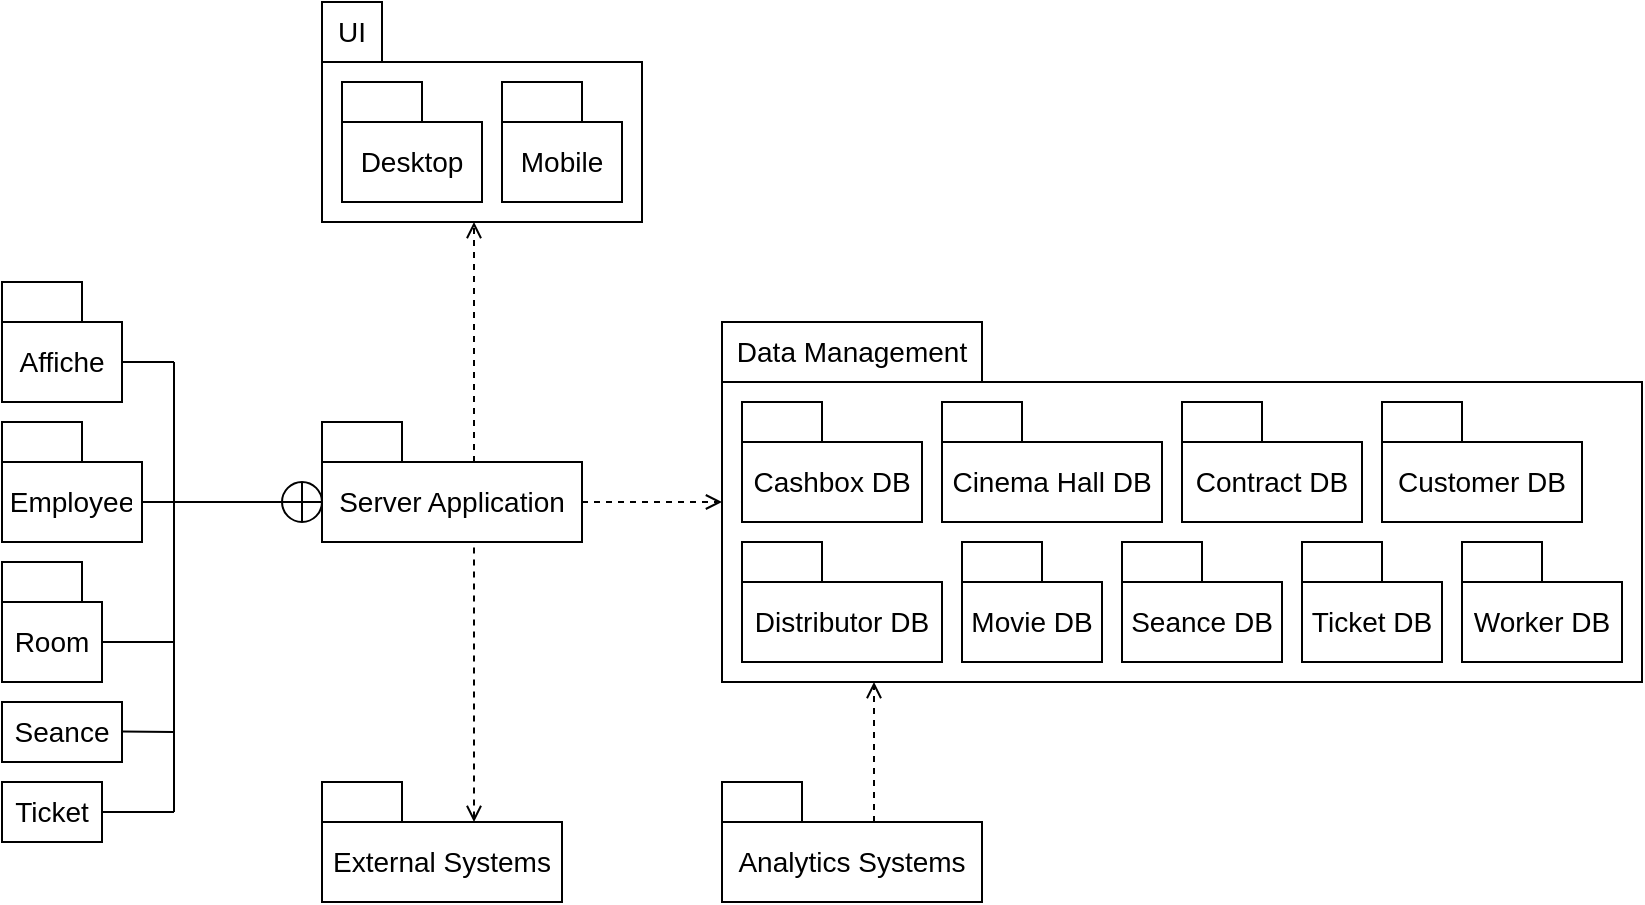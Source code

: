 <mxfile version="24.9.0">
  <diagram name="Страница — 1" id="m-DrVbkVf_Y6W5SICbNS">
    <mxGraphModel dx="1175" dy="639" grid="1" gridSize="10" guides="1" tooltips="1" connect="1" arrows="1" fold="1" page="1" pageScale="1" pageWidth="827" pageHeight="1169" math="0" shadow="0">
      <root>
        <mxCell id="0" />
        <mxCell id="1" parent="0" />
        <mxCell id="x9Go8UJo6HBE2D0FCikI-4" value="" style="shape=folder;fontStyle=1;spacingTop=10;tabWidth=30;tabHeight=30;tabPosition=left;html=1;whiteSpace=wrap;labelPosition=center;verticalLabelPosition=middle;align=center;verticalAlign=middle;" vertex="1" parent="1">
          <mxGeometry x="164" y="360" width="160" height="110" as="geometry" />
        </mxCell>
        <mxCell id="x9Go8UJo6HBE2D0FCikI-115" value="UI&#xa;" style="text;strokeColor=none;fillColor=none;align=center;verticalAlign=top;spacingLeft=4;spacingRight=4;overflow=hidden;rotatable=0;points=[[0,0.5],[1,0.5]];portConstraint=eastwest;fontSize=14;fontStyle=0;horizontal=1;" vertex="1" parent="1">
          <mxGeometry x="164" y="360" width="30" height="30" as="geometry" />
        </mxCell>
        <mxCell id="x9Go8UJo6HBE2D0FCikI-116" value="" style="shape=folder;fontStyle=1;spacingTop=10;tabWidth=40;tabHeight=20;tabPosition=left;html=1;whiteSpace=wrap;labelPosition=center;verticalLabelPosition=middle;align=center;verticalAlign=middle;" vertex="1" parent="1">
          <mxGeometry x="174" y="400" width="70" height="60" as="geometry" />
        </mxCell>
        <mxCell id="x9Go8UJo6HBE2D0FCikI-117" value="Desktop" style="text;strokeColor=none;fillColor=none;align=center;verticalAlign=top;spacingLeft=4;spacingRight=4;overflow=hidden;rotatable=0;points=[[0,0.5],[1,0.5]];portConstraint=eastwest;fontSize=14;fontStyle=0;horizontal=1;" vertex="1" parent="1">
          <mxGeometry x="174" y="425" width="70" height="25" as="geometry" />
        </mxCell>
        <mxCell id="x9Go8UJo6HBE2D0FCikI-118" value="" style="shape=folder;fontStyle=1;spacingTop=10;tabWidth=40;tabHeight=20;tabPosition=left;html=1;whiteSpace=wrap;labelPosition=center;verticalLabelPosition=middle;align=center;verticalAlign=middle;" vertex="1" parent="1">
          <mxGeometry x="254" y="400" width="60" height="60" as="geometry" />
        </mxCell>
        <mxCell id="x9Go8UJo6HBE2D0FCikI-119" value="Mobile" style="text;strokeColor=none;fillColor=none;align=center;verticalAlign=top;spacingLeft=4;spacingRight=4;overflow=hidden;rotatable=0;points=[[0,0.5],[1,0.5]];portConstraint=eastwest;fontSize=14;fontStyle=0;horizontal=1;" vertex="1" parent="1">
          <mxGeometry x="254" y="425" width="60" height="25" as="geometry" />
        </mxCell>
        <mxCell id="x9Go8UJo6HBE2D0FCikI-120" value="" style="shape=folder;fontStyle=1;spacingTop=10;tabWidth=40;tabHeight=20;tabPosition=left;html=1;whiteSpace=wrap;labelPosition=center;verticalLabelPosition=middle;align=center;verticalAlign=middle;" vertex="1" parent="1">
          <mxGeometry x="164" y="570" width="130" height="60" as="geometry" />
        </mxCell>
        <mxCell id="x9Go8UJo6HBE2D0FCikI-121" value="Server Application" style="text;strokeColor=none;fillColor=none;align=center;verticalAlign=top;spacingLeft=4;spacingRight=4;overflow=hidden;rotatable=0;points=[[0,0.5],[1,0.5]];portConstraint=eastwest;fontSize=14;fontStyle=0;horizontal=1;" vertex="1" parent="1">
          <mxGeometry x="164" y="595" width="130" height="25" as="geometry" />
        </mxCell>
        <mxCell id="x9Go8UJo6HBE2D0FCikI-122" value="" style="shape=folder;fontStyle=1;spacingTop=10;tabWidth=130;tabHeight=30;tabPosition=left;html=1;whiteSpace=wrap;labelPosition=center;verticalLabelPosition=middle;align=center;verticalAlign=middle;" vertex="1" parent="1">
          <mxGeometry x="364" y="520" width="460" height="180" as="geometry" />
        </mxCell>
        <mxCell id="x9Go8UJo6HBE2D0FCikI-123" value="Data Management" style="text;strokeColor=none;fillColor=none;align=center;verticalAlign=top;spacingLeft=4;spacingRight=4;overflow=hidden;rotatable=0;points=[[0,0.5],[1,0.5]];portConstraint=eastwest;fontSize=14;fontStyle=0;horizontal=1;" vertex="1" parent="1">
          <mxGeometry x="364" y="520" width="130" height="30" as="geometry" />
        </mxCell>
        <mxCell id="x9Go8UJo6HBE2D0FCikI-128" value="" style="shape=folder;fontStyle=1;spacingTop=10;tabWidth=40;tabHeight=20;tabPosition=left;html=1;whiteSpace=wrap;labelPosition=center;verticalLabelPosition=middle;align=center;verticalAlign=middle;" vertex="1" parent="1">
          <mxGeometry x="164" y="750" width="120" height="60" as="geometry" />
        </mxCell>
        <mxCell id="x9Go8UJo6HBE2D0FCikI-129" value="External Systems" style="text;strokeColor=none;fillColor=none;align=center;verticalAlign=top;spacingLeft=4;spacingRight=4;overflow=hidden;rotatable=0;points=[[0,0.5],[1,0.5]];portConstraint=eastwest;fontSize=14;fontStyle=0;horizontal=1;" vertex="1" parent="1">
          <mxGeometry x="164" y="775" width="120" height="25" as="geometry" />
        </mxCell>
        <mxCell id="x9Go8UJo6HBE2D0FCikI-131" value="" style="shape=folder;fontStyle=1;spacingTop=10;tabWidth=40;tabHeight=20;tabPosition=left;html=1;whiteSpace=wrap;labelPosition=center;verticalLabelPosition=middle;align=center;verticalAlign=middle;" vertex="1" parent="1">
          <mxGeometry x="364" y="750" width="130" height="60" as="geometry" />
        </mxCell>
        <mxCell id="x9Go8UJo6HBE2D0FCikI-132" value="Analytics Systems" style="text;strokeColor=none;fillColor=none;align=center;verticalAlign=top;spacingLeft=4;spacingRight=4;overflow=hidden;rotatable=0;points=[[0,0.5],[1,0.5]];portConstraint=eastwest;fontSize=14;fontStyle=0;horizontal=1;" vertex="1" parent="1">
          <mxGeometry x="364" y="775" width="130" height="25" as="geometry" />
        </mxCell>
        <mxCell id="x9Go8UJo6HBE2D0FCikI-133" value="" style="shape=folder;fontStyle=1;spacingTop=10;tabWidth=40;tabHeight=20;tabPosition=left;html=1;whiteSpace=wrap;labelPosition=center;verticalLabelPosition=middle;align=center;verticalAlign=middle;" vertex="1" parent="1">
          <mxGeometry x="4" y="500" width="60" height="60" as="geometry" />
        </mxCell>
        <mxCell id="x9Go8UJo6HBE2D0FCikI-134" value="Affiche" style="text;strokeColor=none;fillColor=none;align=center;verticalAlign=top;spacingLeft=4;spacingRight=4;overflow=hidden;rotatable=0;points=[[0,0.5],[1,0.5]];portConstraint=eastwest;fontSize=14;fontStyle=0;horizontal=1;" vertex="1" parent="1">
          <mxGeometry x="4" y="525" width="60" height="25" as="geometry" />
        </mxCell>
        <mxCell id="x9Go8UJo6HBE2D0FCikI-135" value="" style="shape=folder;fontStyle=1;spacingTop=10;tabWidth=40;tabHeight=20;tabPosition=left;html=1;whiteSpace=wrap;labelPosition=center;verticalLabelPosition=middle;align=center;verticalAlign=middle;" vertex="1" parent="1">
          <mxGeometry x="4" y="640" width="50" height="60" as="geometry" />
        </mxCell>
        <mxCell id="x9Go8UJo6HBE2D0FCikI-136" value="Room" style="text;strokeColor=none;fillColor=none;align=center;verticalAlign=top;spacingLeft=4;spacingRight=4;overflow=hidden;rotatable=0;points=[[0,0.5],[1,0.5]];portConstraint=eastwest;fontSize=14;fontStyle=0;horizontal=1;" vertex="1" parent="1">
          <mxGeometry x="4" y="665" width="50" height="25" as="geometry" />
        </mxCell>
        <mxCell id="x9Go8UJo6HBE2D0FCikI-143" value="" style="shape=folder;fontStyle=1;spacingTop=10;tabWidth=40;tabHeight=20;tabPosition=left;html=1;whiteSpace=wrap;labelPosition=center;verticalLabelPosition=middle;align=center;verticalAlign=middle;" vertex="1" parent="1">
          <mxGeometry x="374" y="630" width="100" height="60" as="geometry" />
        </mxCell>
        <mxCell id="x9Go8UJo6HBE2D0FCikI-144" value="Distributor DB" style="text;strokeColor=none;fillColor=none;align=center;verticalAlign=top;spacingLeft=4;spacingRight=4;overflow=hidden;rotatable=0;points=[[0,0.5],[1,0.5]];portConstraint=eastwest;fontSize=14;fontStyle=0;horizontal=1;" vertex="1" parent="1">
          <mxGeometry x="374" y="655" width="100" height="25" as="geometry" />
        </mxCell>
        <mxCell id="x9Go8UJo6HBE2D0FCikI-145" value="" style="shape=folder;fontStyle=1;spacingTop=10;tabWidth=40;tabHeight=20;tabPosition=left;html=1;whiteSpace=wrap;labelPosition=center;verticalLabelPosition=middle;align=center;verticalAlign=middle;" vertex="1" parent="1">
          <mxGeometry x="694" y="560" width="100" height="60" as="geometry" />
        </mxCell>
        <mxCell id="x9Go8UJo6HBE2D0FCikI-146" value="Customer DB" style="text;strokeColor=none;fillColor=none;align=center;verticalAlign=top;spacingLeft=4;spacingRight=4;overflow=hidden;rotatable=0;points=[[0,0.5],[1,0.5]];portConstraint=eastwest;fontSize=14;fontStyle=0;horizontal=1;" vertex="1" parent="1">
          <mxGeometry x="694" y="585" width="100" height="25" as="geometry" />
        </mxCell>
        <mxCell id="x9Go8UJo6HBE2D0FCikI-153" value="" style="shape=folder;fontStyle=1;spacingTop=10;tabWidth=40;tabHeight=20;tabPosition=left;html=1;whiteSpace=wrap;labelPosition=center;verticalLabelPosition=middle;align=center;verticalAlign=middle;" vertex="1" parent="1">
          <mxGeometry x="484" y="630" width="70" height="60" as="geometry" />
        </mxCell>
        <mxCell id="x9Go8UJo6HBE2D0FCikI-154" value="Movie DB" style="text;strokeColor=none;fillColor=none;align=center;verticalAlign=top;spacingLeft=4;spacingRight=4;overflow=hidden;rotatable=0;points=[[0,0.5],[1,0.5]];portConstraint=eastwest;fontSize=14;fontStyle=0;horizontal=1;" vertex="1" parent="1">
          <mxGeometry x="484" y="655" width="70" height="25" as="geometry" />
        </mxCell>
        <mxCell id="x9Go8UJo6HBE2D0FCikI-155" value="" style="shape=folder;fontStyle=1;spacingTop=10;tabWidth=40;tabHeight=20;tabPosition=left;html=1;whiteSpace=wrap;labelPosition=center;verticalLabelPosition=middle;align=center;verticalAlign=middle;" vertex="1" parent="1">
          <mxGeometry x="374" y="560" width="90" height="60" as="geometry" />
        </mxCell>
        <mxCell id="x9Go8UJo6HBE2D0FCikI-156" value="Cashbox DB" style="text;strokeColor=none;fillColor=none;align=center;verticalAlign=top;spacingLeft=4;spacingRight=4;overflow=hidden;rotatable=0;points=[[0,0.5],[1,0.5]];portConstraint=eastwest;fontSize=14;fontStyle=0;horizontal=1;" vertex="1" parent="1">
          <mxGeometry x="374" y="585" width="90" height="25" as="geometry" />
        </mxCell>
        <mxCell id="x9Go8UJo6HBE2D0FCikI-157" value="" style="shape=folder;fontStyle=1;spacingTop=10;tabWidth=40;tabHeight=20;tabPosition=left;html=1;whiteSpace=wrap;labelPosition=center;verticalLabelPosition=middle;align=center;verticalAlign=middle;" vertex="1" parent="1">
          <mxGeometry x="474" y="560" width="110" height="60" as="geometry" />
        </mxCell>
        <mxCell id="x9Go8UJo6HBE2D0FCikI-158" value="Cinema Hall DB" style="text;strokeColor=none;fillColor=none;align=center;verticalAlign=top;spacingLeft=4;spacingRight=4;overflow=hidden;rotatable=0;points=[[0,0.5],[1,0.5]];portConstraint=eastwest;fontSize=14;fontStyle=0;horizontal=1;" vertex="1" parent="1">
          <mxGeometry x="474" y="585" width="110" height="25" as="geometry" />
        </mxCell>
        <mxCell id="x9Go8UJo6HBE2D0FCikI-159" value="" style="shape=folder;fontStyle=1;spacingTop=10;tabWidth=40;tabHeight=20;tabPosition=left;html=1;whiteSpace=wrap;labelPosition=center;verticalLabelPosition=middle;align=center;verticalAlign=middle;" vertex="1" parent="1">
          <mxGeometry x="654" y="630" width="70" height="60" as="geometry" />
        </mxCell>
        <mxCell id="x9Go8UJo6HBE2D0FCikI-160" value="Ticket DB" style="text;strokeColor=none;fillColor=none;align=center;verticalAlign=top;spacingLeft=4;spacingRight=4;overflow=hidden;rotatable=0;points=[[0,0.5],[1,0.5]];portConstraint=eastwest;fontSize=14;fontStyle=0;horizontal=1;" vertex="1" parent="1">
          <mxGeometry x="654" y="655" width="70" height="25" as="geometry" />
        </mxCell>
        <mxCell id="x9Go8UJo6HBE2D0FCikI-161" value="" style="shape=folder;fontStyle=1;spacingTop=10;tabWidth=40;tabHeight=20;tabPosition=left;html=1;whiteSpace=wrap;labelPosition=center;verticalLabelPosition=middle;align=center;verticalAlign=middle;" vertex="1" parent="1">
          <mxGeometry x="564" y="630" width="80" height="60" as="geometry" />
        </mxCell>
        <mxCell id="x9Go8UJo6HBE2D0FCikI-162" value="Seance DB" style="text;strokeColor=none;fillColor=none;align=center;verticalAlign=top;spacingLeft=4;spacingRight=4;overflow=hidden;rotatable=0;points=[[0,0.5],[1,0.5]];portConstraint=eastwest;fontSize=14;fontStyle=0;horizontal=1;" vertex="1" parent="1">
          <mxGeometry x="564" y="655" width="80" height="25" as="geometry" />
        </mxCell>
        <mxCell id="x9Go8UJo6HBE2D0FCikI-164" value="" style="shape=folder;fontStyle=1;spacingTop=10;tabWidth=40;tabHeight=20;tabPosition=left;html=1;whiteSpace=wrap;labelPosition=center;verticalLabelPosition=middle;align=center;verticalAlign=middle;" vertex="1" parent="1">
          <mxGeometry x="594" y="560" width="90" height="60" as="geometry" />
        </mxCell>
        <mxCell id="x9Go8UJo6HBE2D0FCikI-165" value="Contract DB" style="text;strokeColor=none;fillColor=none;align=center;verticalAlign=top;spacingLeft=4;spacingRight=4;overflow=hidden;rotatable=0;points=[[0,0.5],[1,0.5]];portConstraint=eastwest;fontSize=14;fontStyle=0;horizontal=1;" vertex="1" parent="1">
          <mxGeometry x="594" y="585" width="90" height="25" as="geometry" />
        </mxCell>
        <mxCell id="x9Go8UJo6HBE2D0FCikI-166" value="" style="shape=folder;fontStyle=1;spacingTop=10;tabWidth=40;tabHeight=20;tabPosition=left;html=1;whiteSpace=wrap;labelPosition=center;verticalLabelPosition=middle;align=center;verticalAlign=middle;" vertex="1" parent="1">
          <mxGeometry x="734" y="630" width="80" height="60" as="geometry" />
        </mxCell>
        <mxCell id="x9Go8UJo6HBE2D0FCikI-167" value="Worker DB" style="text;strokeColor=none;fillColor=none;align=center;verticalAlign=top;spacingLeft=4;spacingRight=4;overflow=hidden;rotatable=0;points=[[0,0.5],[1,0.5]];portConstraint=eastwest;fontSize=14;fontStyle=0;horizontal=1;" vertex="1" parent="1">
          <mxGeometry x="734" y="655" width="80" height="25" as="geometry" />
        </mxCell>
        <mxCell id="x9Go8UJo6HBE2D0FCikI-168" value="&lt;font style=&quot;font-size: 14px;&quot;&gt;Ticket&lt;/font&gt;" style="rounded=0;whiteSpace=wrap;html=1;verticalAlign=middle;" vertex="1" parent="1">
          <mxGeometry x="4" y="750" width="50" height="30" as="geometry" />
        </mxCell>
        <mxCell id="x9Go8UJo6HBE2D0FCikI-169" value="&lt;font style=&quot;font-size: 14px;&quot;&gt;Seance&lt;/font&gt;" style="rounded=0;whiteSpace=wrap;html=1;verticalAlign=middle;" vertex="1" parent="1">
          <mxGeometry x="4" y="710" width="60" height="30" as="geometry" />
        </mxCell>
        <mxCell id="x9Go8UJo6HBE2D0FCikI-174" value="" style="shape=folder;fontStyle=1;spacingTop=10;tabWidth=40;tabHeight=20;tabPosition=left;html=1;whiteSpace=wrap;labelPosition=center;verticalLabelPosition=middle;align=center;verticalAlign=middle;" vertex="1" parent="1">
          <mxGeometry x="4" y="570" width="70" height="60" as="geometry" />
        </mxCell>
        <mxCell id="x9Go8UJo6HBE2D0FCikI-175" value="Employee" style="text;strokeColor=none;fillColor=none;align=center;verticalAlign=top;spacingLeft=4;spacingRight=4;overflow=hidden;rotatable=0;points=[[0,0.5],[1,0.5]];portConstraint=eastwest;fontSize=14;fontStyle=0;horizontal=1;" vertex="1" parent="1">
          <mxGeometry x="4" y="595" width="70" height="25" as="geometry" />
        </mxCell>
        <mxCell id="x9Go8UJo6HBE2D0FCikI-178" value="" style="endArrow=open;dashed=1;html=1;rounded=0;entryX=0.5;entryY=1;entryDx=0;entryDy=0;entryPerimeter=0;endFill=0;" edge="1" parent="1">
          <mxGeometry width="50" height="50" relative="1" as="geometry">
            <mxPoint x="240" y="590" as="sourcePoint" />
            <mxPoint x="240" y="470" as="targetPoint" />
          </mxGeometry>
        </mxCell>
        <mxCell id="x9Go8UJo6HBE2D0FCikI-179" value="" style="endArrow=open;dashed=1;html=1;rounded=0;endFill=0;" edge="1" parent="1" target="x9Go8UJo6HBE2D0FCikI-122">
          <mxGeometry width="50" height="50" relative="1" as="geometry">
            <mxPoint x="294" y="610" as="sourcePoint" />
            <mxPoint x="350" y="610" as="targetPoint" />
          </mxGeometry>
        </mxCell>
        <mxCell id="x9Go8UJo6HBE2D0FCikI-180" value="" style="endArrow=none;dashed=1;html=1;rounded=0;endFill=0;startArrow=open;startFill=0;" edge="1" parent="1">
          <mxGeometry width="50" height="50" relative="1" as="geometry">
            <mxPoint x="240" y="770" as="sourcePoint" />
            <mxPoint x="240" y="630" as="targetPoint" />
          </mxGeometry>
        </mxCell>
        <mxCell id="x9Go8UJo6HBE2D0FCikI-181" value="" style="endArrow=open;dashed=1;html=1;rounded=0;endFill=0;" edge="1" parent="1">
          <mxGeometry width="50" height="50" relative="1" as="geometry">
            <mxPoint x="440" y="770" as="sourcePoint" />
            <mxPoint x="440" y="700" as="targetPoint" />
          </mxGeometry>
        </mxCell>
        <mxCell id="x9Go8UJo6HBE2D0FCikI-183" value="" style="verticalLabelPosition=bottom;verticalAlign=top;html=1;shape=mxgraph.flowchart.summing_function;" vertex="1" parent="1">
          <mxGeometry x="144" y="600" width="20" height="20" as="geometry" />
        </mxCell>
        <mxCell id="x9Go8UJo6HBE2D0FCikI-184" value="" style="endArrow=none;html=1;rounded=0;exitX=0;exitY=0.5;exitDx=0;exitDy=0;exitPerimeter=0;" edge="1" parent="1" source="x9Go8UJo6HBE2D0FCikI-183">
          <mxGeometry width="50" height="50" relative="1" as="geometry">
            <mxPoint x="138" y="610" as="sourcePoint" />
            <mxPoint x="74" y="610" as="targetPoint" />
          </mxGeometry>
        </mxCell>
        <mxCell id="x9Go8UJo6HBE2D0FCikI-185" value="" style="endArrow=none;html=1;rounded=0;" edge="1" parent="1">
          <mxGeometry width="50" height="50" relative="1" as="geometry">
            <mxPoint x="90" y="765" as="sourcePoint" />
            <mxPoint x="90" y="540" as="targetPoint" />
          </mxGeometry>
        </mxCell>
        <mxCell id="x9Go8UJo6HBE2D0FCikI-186" value="" style="endArrow=none;html=1;rounded=0;" edge="1" parent="1">
          <mxGeometry width="50" height="50" relative="1" as="geometry">
            <mxPoint x="64" y="540" as="sourcePoint" />
            <mxPoint x="90" y="540" as="targetPoint" />
          </mxGeometry>
        </mxCell>
        <mxCell id="x9Go8UJo6HBE2D0FCikI-187" value="" style="endArrow=none;html=1;rounded=0;" edge="1" parent="1">
          <mxGeometry width="50" height="50" relative="1" as="geometry">
            <mxPoint x="90" y="680" as="sourcePoint" />
            <mxPoint x="54" y="680" as="targetPoint" />
          </mxGeometry>
        </mxCell>
        <mxCell id="x9Go8UJo6HBE2D0FCikI-188" value="" style="endArrow=none;html=1;rounded=0;" edge="1" parent="1">
          <mxGeometry width="50" height="50" relative="1" as="geometry">
            <mxPoint x="90" y="725" as="sourcePoint" />
            <mxPoint x="64" y="724.81" as="targetPoint" />
          </mxGeometry>
        </mxCell>
        <mxCell id="x9Go8UJo6HBE2D0FCikI-189" value="" style="endArrow=none;html=1;rounded=0;" edge="1" parent="1">
          <mxGeometry width="50" height="50" relative="1" as="geometry">
            <mxPoint x="90" y="765" as="sourcePoint" />
            <mxPoint x="54" y="765" as="targetPoint" />
          </mxGeometry>
        </mxCell>
      </root>
    </mxGraphModel>
  </diagram>
</mxfile>
